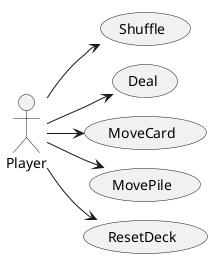 @startuml
!pragma layout smetana
left to right direction
actor Player
usecase Shuffle
usecase Deal
usecase MoveCard
usecase MovePile
usecase ResetDeck

Player --> Shuffle
Player --> Deal
Player --> MoveCard
Player --> MovePile
Player --> ResetDeck

@enduml